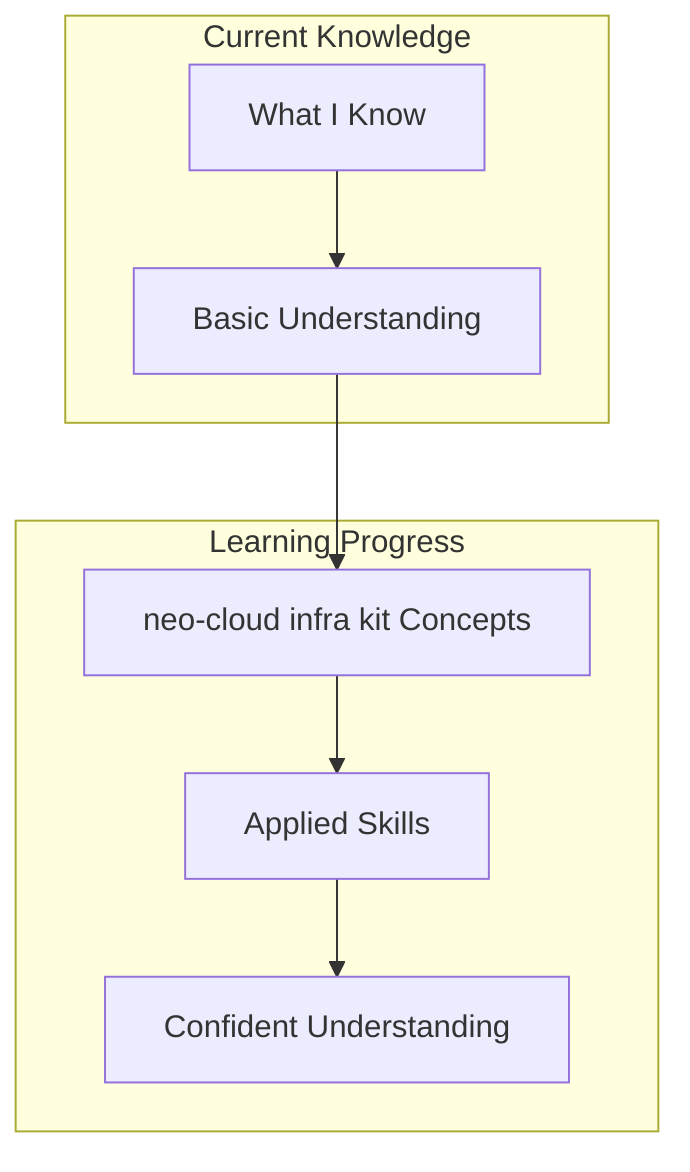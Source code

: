 graph TD
    subgraph "Current Knowledge"
        Known["What I Know"]
        Known --> Basics["Basic Understanding"]
    end
    
    subgraph "Learning Progress"
        Basics --> Learning["neo-cloud infra kit Concepts"]
        Learning --> Practicing["Applied Skills"]
        Practicing --> Confident["Confident Understanding"]
    end
    
    %% This tracks actual knowledge mastery
    %% Updated as user demonstrates understanding